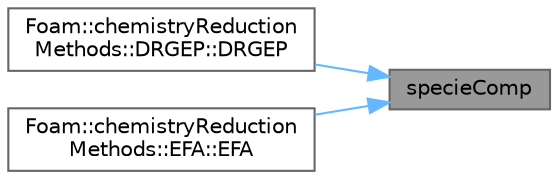 digraph "specieComp"
{
 // LATEX_PDF_SIZE
  bgcolor="transparent";
  edge [fontname=Helvetica,fontsize=10,labelfontname=Helvetica,labelfontsize=10];
  node [fontname=Helvetica,fontsize=10,shape=box,height=0.2,width=0.4];
  rankdir="RL";
  Node1 [id="Node000001",label="specieComp",height=0.2,width=0.4,color="gray40", fillcolor="grey60", style="filled", fontcolor="black",tooltip=" "];
  Node1 -> Node2 [id="edge1_Node000001_Node000002",dir="back",color="steelblue1",style="solid",tooltip=" "];
  Node2 [id="Node000002",label="Foam::chemistryReduction\lMethods::DRGEP::DRGEP",height=0.2,width=0.4,color="grey40", fillcolor="white", style="filled",URL="$classFoam_1_1chemistryReductionMethods_1_1DRGEP.html#af0ce113c85563ece1b53a57091724708",tooltip=" "];
  Node1 -> Node3 [id="edge2_Node000001_Node000003",dir="back",color="steelblue1",style="solid",tooltip=" "];
  Node3 [id="Node000003",label="Foam::chemistryReduction\lMethods::EFA::EFA",height=0.2,width=0.4,color="grey40", fillcolor="white", style="filled",URL="$classFoam_1_1chemistryReductionMethods_1_1EFA.html#afab540fcaad6c8df307e6e1bd8f63314",tooltip=" "];
}
